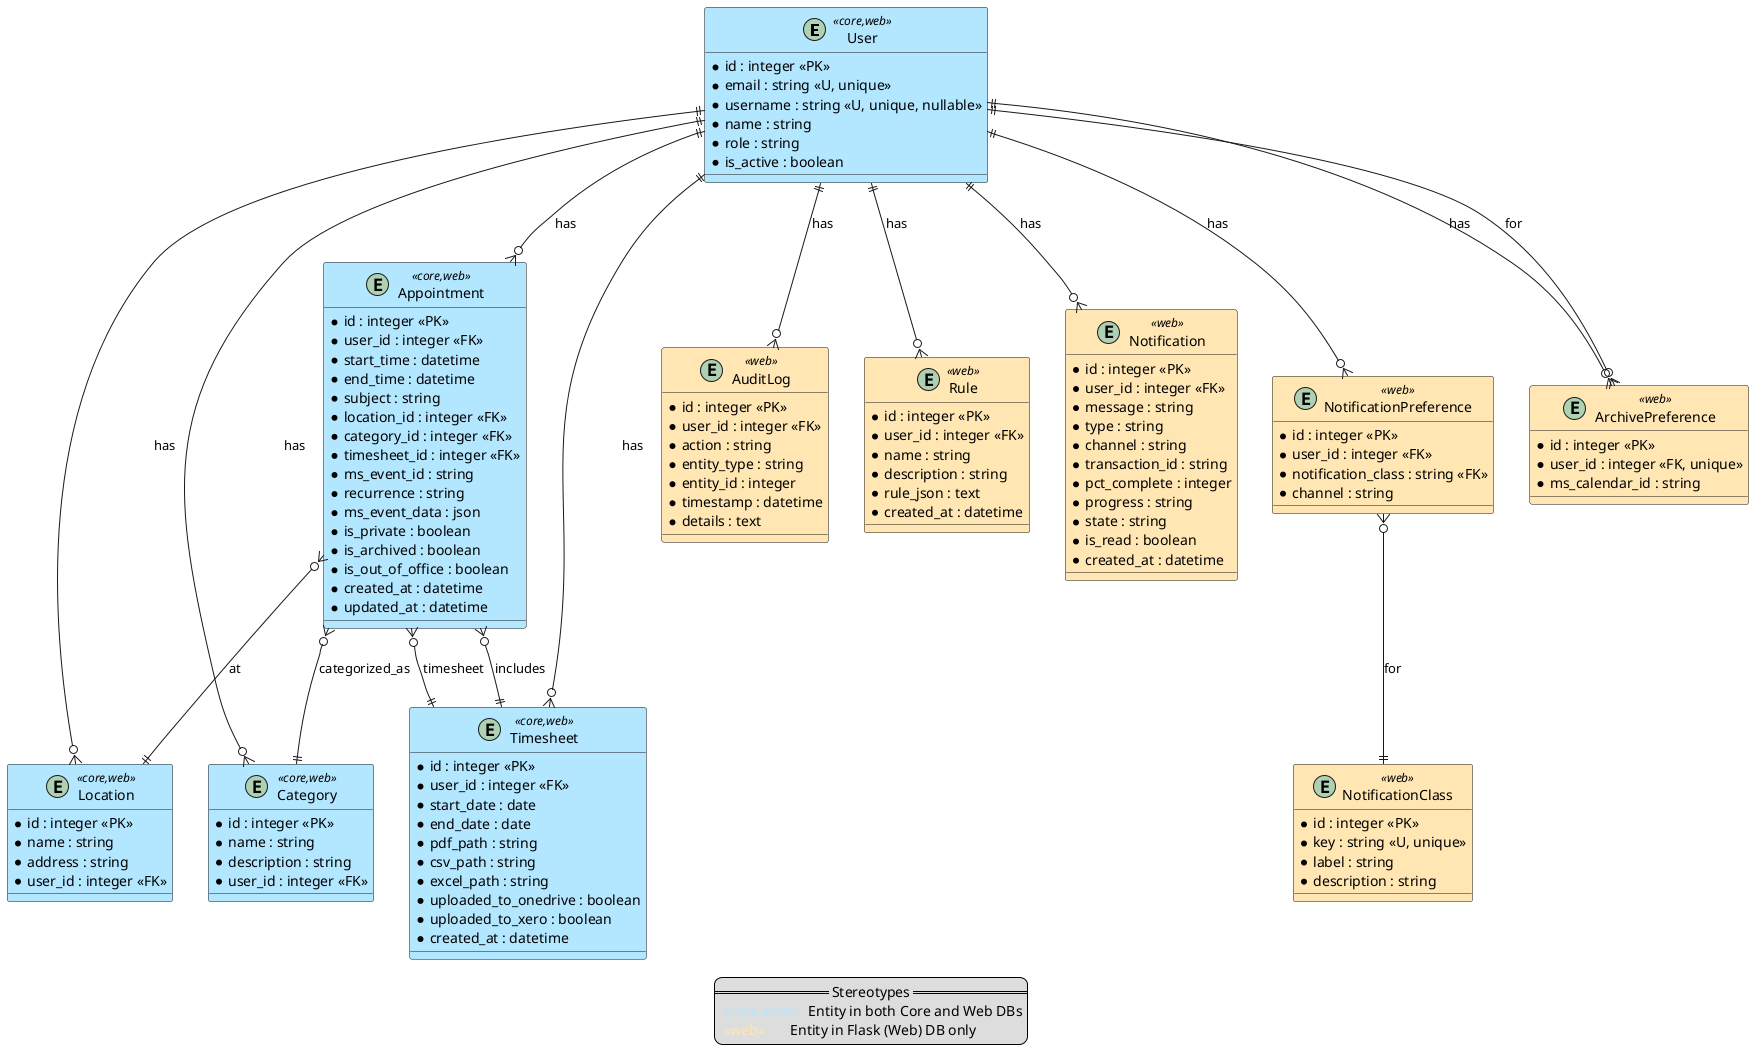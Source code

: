 @startuml DataModel
' Stereotypes: <<core,web>> = both DBs, <<web>> = Flask DB only
' Color: #B3E6FF for <<core,web>>, #FFE6B3 for <<web>>

entity User <<core,web>> #B3E6FF {
    * id : integer <<PK>>
    * email : string <<U, unique>>
    * username : string <<U, unique, nullable>>
    * name : string
    * role : string
    * is_active : boolean
}

entity Appointment <<core,web>> #B3E6FF {
    * id : integer <<PK>>
    * user_id : integer <<FK>>
    * start_time : datetime
    * end_time : datetime
    * subject : string
    * location_id : integer <<FK>>
    * category_id : integer <<FK>>
    * timesheet_id : integer <<FK>>
    * ms_event_id : string
    * recurrence : string
    * ms_event_data : json
    * is_private : boolean
    * is_archived : boolean
    * is_out_of_office : boolean
    * created_at : datetime
    * updated_at : datetime
}

entity Location <<core,web>> #B3E6FF {
    * id : integer <<PK>>
    * name : string
    * address : string
    * user_id : integer <<FK>>
}

entity Category <<core,web>> #B3E6FF {
    * id : integer <<PK>>
    * name : string
    * description : string
    * user_id : integer <<FK>>
}

entity Timesheet <<core,web>> #B3E6FF {
    * id : integer <<PK>>
    * user_id : integer <<FK>>
    * start_date : date
    * end_date : date
    * pdf_path : string
    * csv_path : string
    * excel_path : string
    * uploaded_to_onedrive : boolean
    * uploaded_to_xero : boolean
    * created_at : datetime
}

entity AuditLog <<web>> #FFE6B3 {
    * id : integer <<PK>>
    * user_id : integer <<FK>>
    * action : string
    * entity_type : string
    * entity_id : integer
    * timestamp : datetime
    * details : text
}

entity Rule <<web>> #FFE6B3 {
    * id : integer <<PK>>
    * user_id : integer <<FK>>
    * name : string
    * description : string
    * rule_json : text
    * created_at : datetime
}

entity Notification <<web>> #FFE6B3 {
    * id : integer <<PK>>
    * user_id : integer <<FK>>
    * message : string
    * type : string
    * channel : string
    * transaction_id : string
    * pct_complete : integer
    * progress : string
    * state : string
    * is_read : boolean
    * created_at : datetime
}

entity NotificationClass <<web>> #FFE6B3 {
    * id : integer <<PK>>
    * key : string <<U, unique>>
    * label : string
    * description : string
}

entity NotificationPreference <<web>> #FFE6B3 {
    * id : integer <<PK>>
    * user_id : integer <<FK>>
    * notification_class : string <<FK>>
    * channel : string
}

entity ArchivePreference <<web>> #FFE6B3 {
    * id : integer <<PK>>
    * user_id : integer <<FK, unique>>
    * ms_calendar_id : string
}

User ||--o{ Appointment : has
User ||--o{ Location : has
User ||--o{ Category : has
User ||--o{ Timesheet : has
User ||--o{ AuditLog : has
User ||--o{ Rule : has
User ||--o{ Notification : has
User ||--o{ NotificationPreference : has
User ||--o{ ArchivePreference : has

Appointment }o--|| Location : at
Appointment }o--|| Category : categorized_as
Appointment }o--|| Timesheet : timesheet
Timesheet ||--o{ Appointment : includes

NotificationPreference }o--|| NotificationClass : for
ArchivePreference }o--|| User : for

' Legend
legend
  == Stereotypes ==
  <color:#B3E6FF> <<core,web>> </color>  Entity in both Core and Web DBs
  <color:#FFE6B3> <<web>> </color>      Entity in Flask (Web) DB only
endlegend

@enduml 